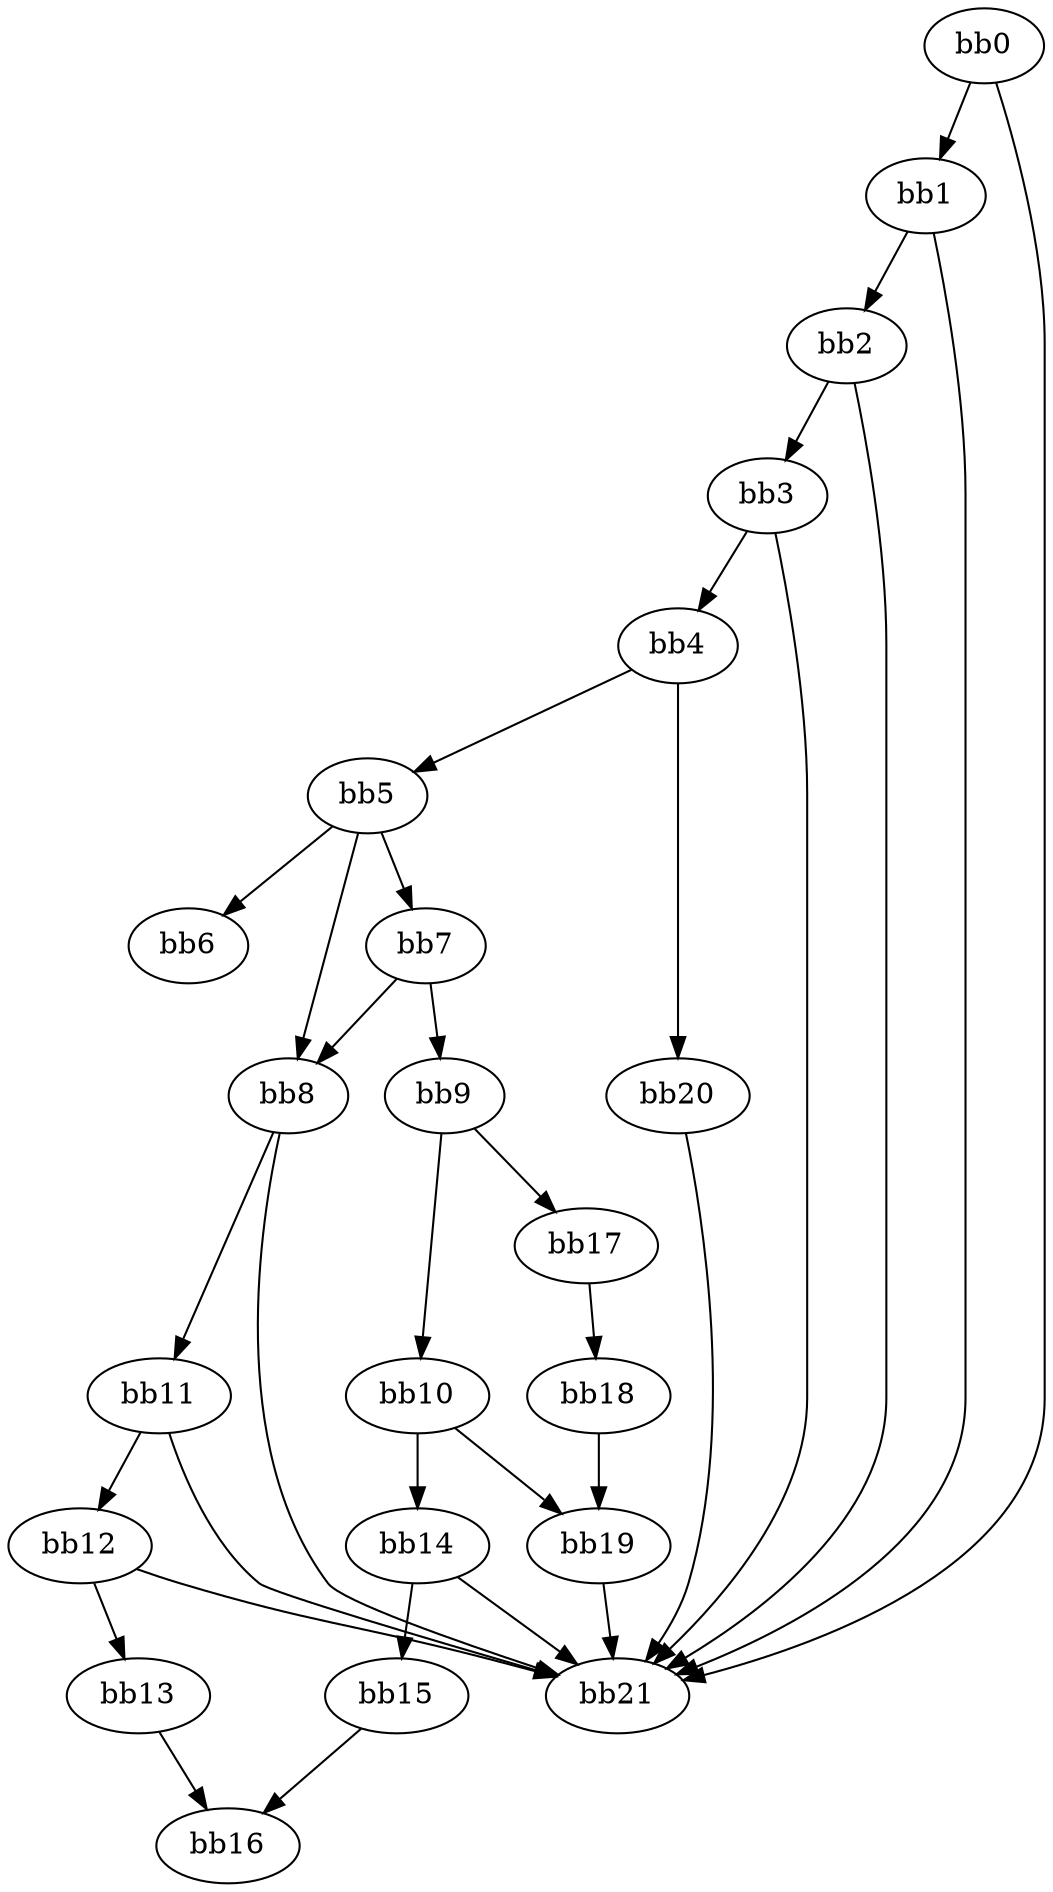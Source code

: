 digraph {
    0 [ label = "bb0\l" ]
    1 [ label = "bb1\l" ]
    2 [ label = "bb2\l" ]
    3 [ label = "bb3\l" ]
    4 [ label = "bb4\l" ]
    5 [ label = "bb5\l" ]
    6 [ label = "bb6\l" ]
    7 [ label = "bb7\l" ]
    8 [ label = "bb8\l" ]
    9 [ label = "bb9\l" ]
    10 [ label = "bb10\l" ]
    11 [ label = "bb11\l" ]
    12 [ label = "bb12\l" ]
    13 [ label = "bb13\l" ]
    14 [ label = "bb14\l" ]
    15 [ label = "bb15\l" ]
    16 [ label = "bb16\l" ]
    17 [ label = "bb17\l" ]
    18 [ label = "bb18\l" ]
    19 [ label = "bb19\l" ]
    20 [ label = "bb20\l" ]
    21 [ label = "bb21\l" ]
    0 -> 1 [ ]
    0 -> 21 [ ]
    1 -> 2 [ ]
    1 -> 21 [ ]
    2 -> 3 [ ]
    2 -> 21 [ ]
    3 -> 4 [ ]
    3 -> 21 [ ]
    4 -> 5 [ ]
    4 -> 20 [ ]
    5 -> 6 [ ]
    5 -> 7 [ ]
    5 -> 8 [ ]
    7 -> 8 [ ]
    7 -> 9 [ ]
    8 -> 11 [ ]
    8 -> 21 [ ]
    9 -> 10 [ ]
    9 -> 17 [ ]
    10 -> 14 [ ]
    10 -> 19 [ ]
    11 -> 12 [ ]
    11 -> 21 [ ]
    12 -> 13 [ ]
    12 -> 21 [ ]
    13 -> 16 [ ]
    14 -> 15 [ ]
    14 -> 21 [ ]
    15 -> 16 [ ]
    17 -> 18 [ ]
    18 -> 19 [ ]
    19 -> 21 [ ]
    20 -> 21 [ ]
}

